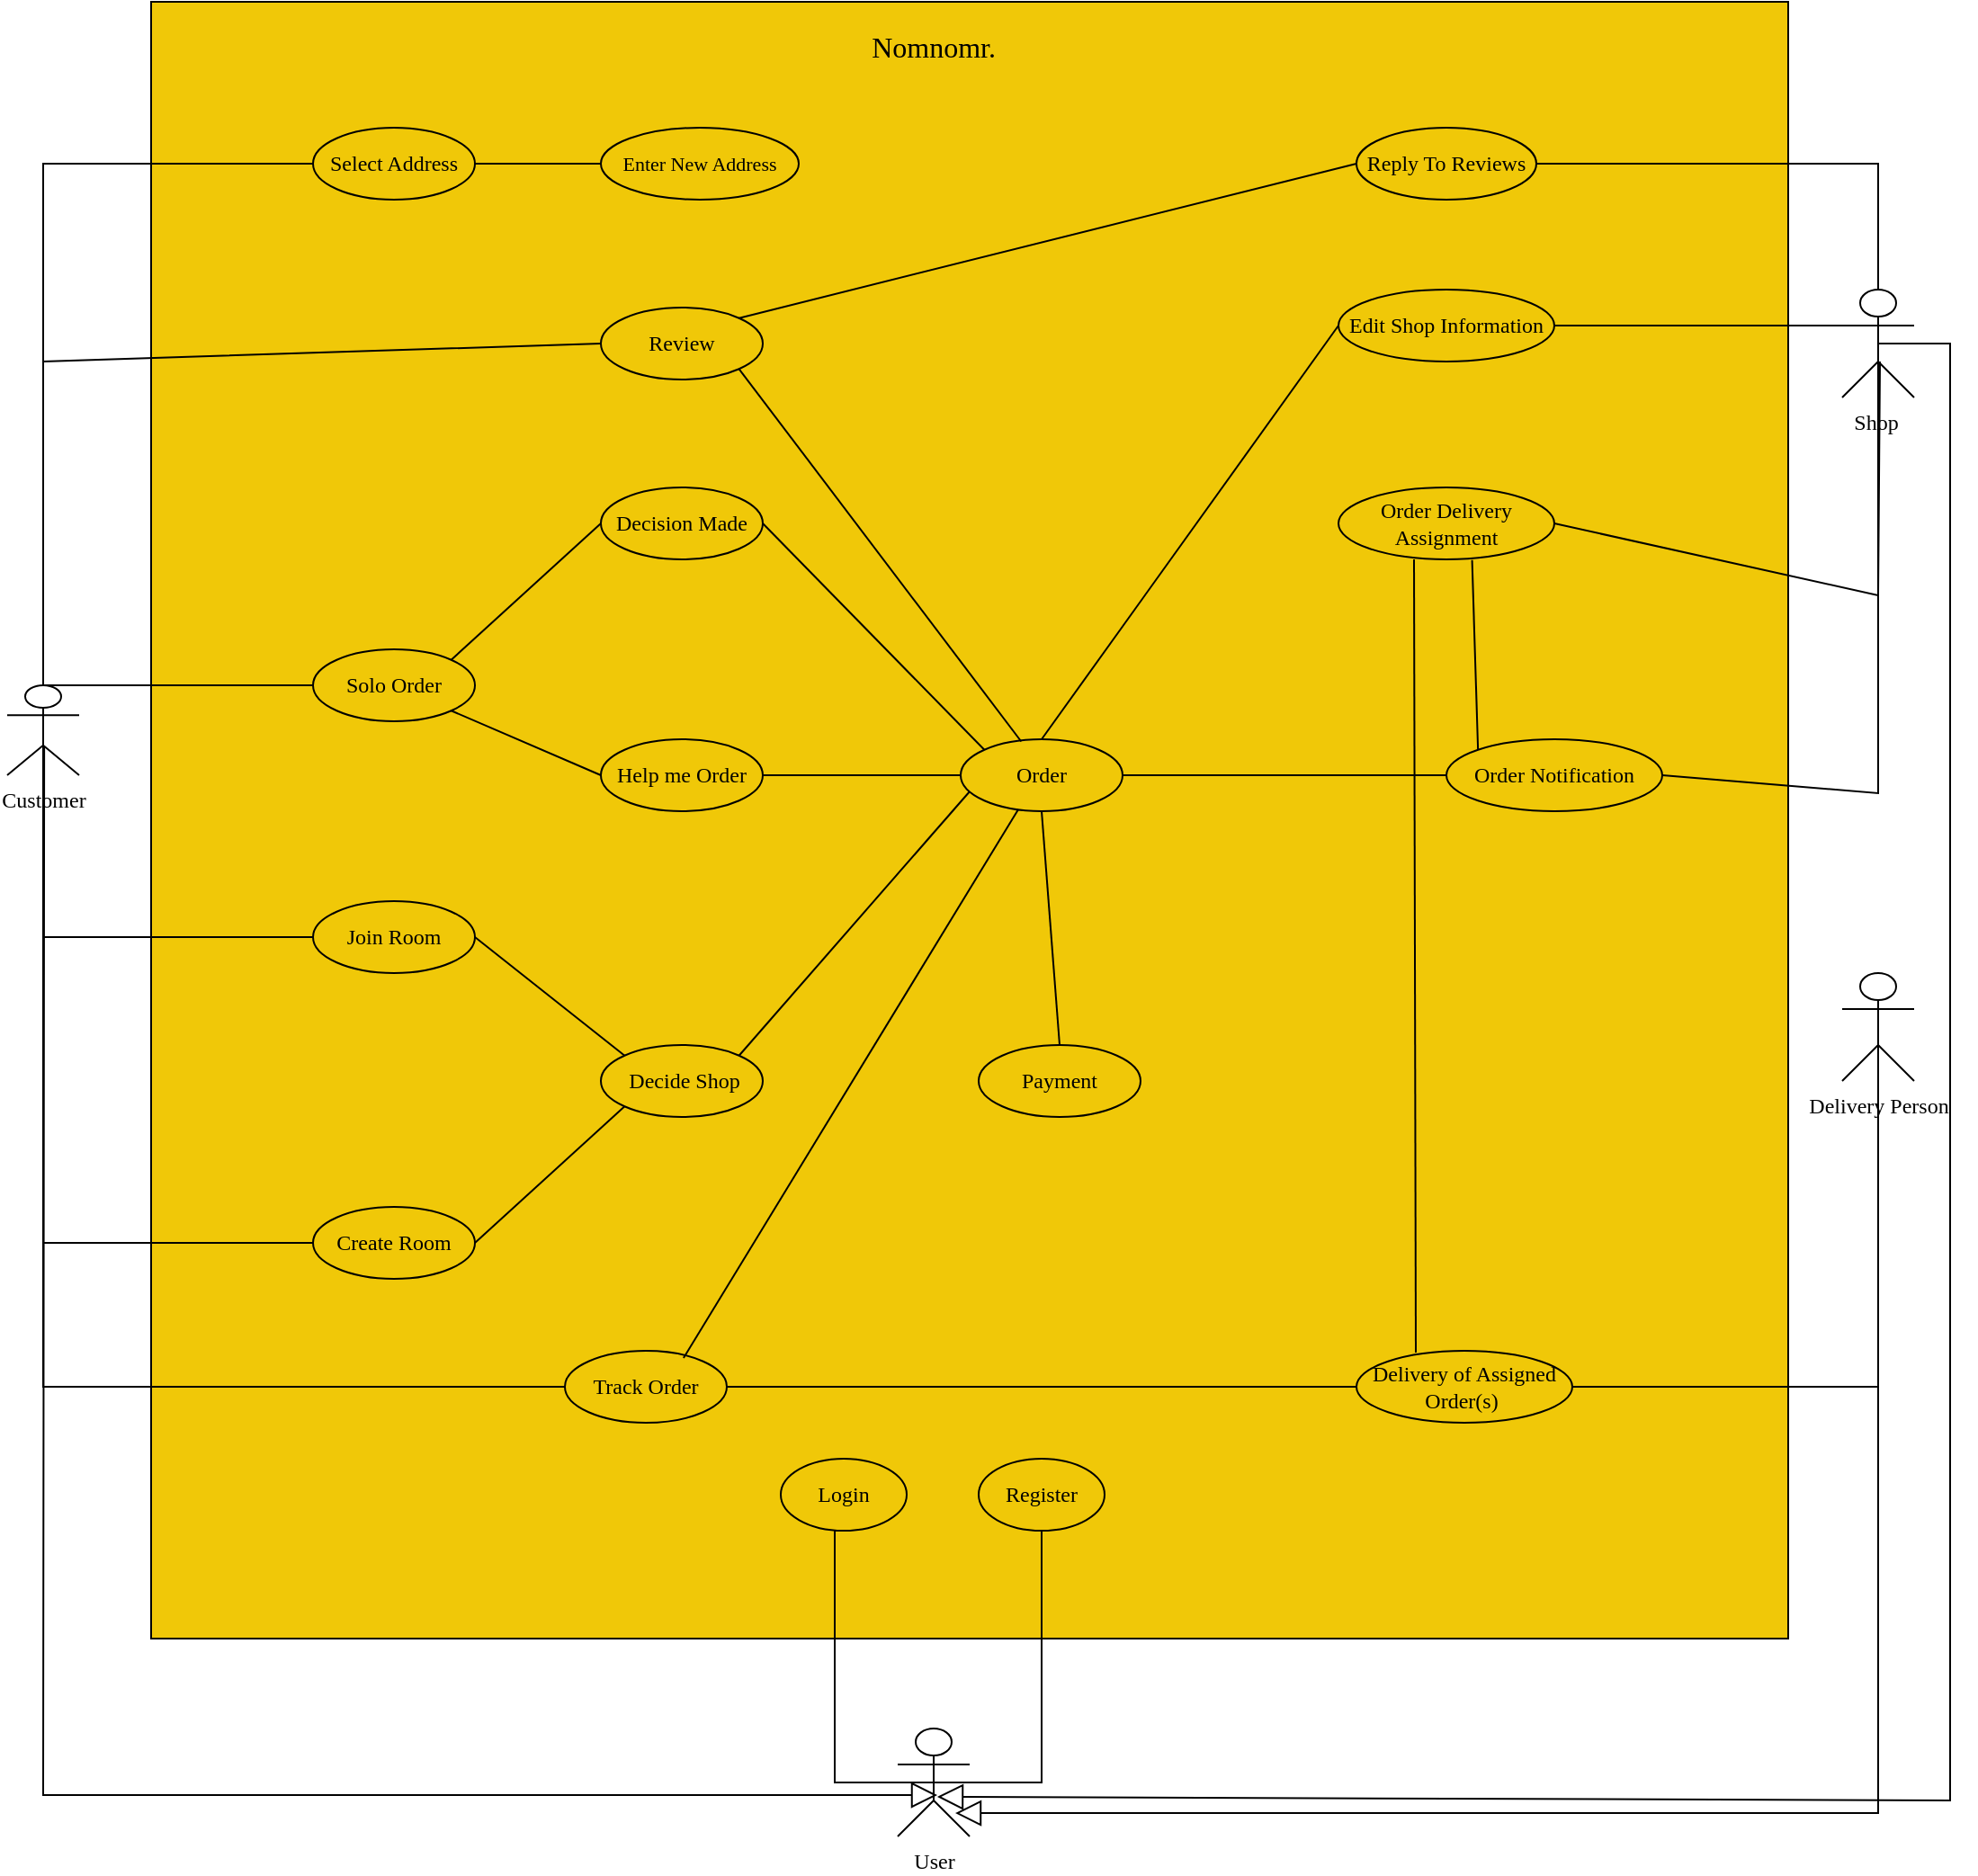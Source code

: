 <mxfile version="17.5.0" type="device"><diagram id="2VhmybCiJ_VsvhxoTUYu" name="Page-1"><mxGraphModel dx="2534" dy="1252" grid="1" gridSize="10" guides="1" tooltips="1" connect="1" arrows="1" fold="1" page="1" pageScale="1" pageWidth="850" pageHeight="1100" math="0" shadow="0"><root><mxCell id="0"/><mxCell id="1" parent="0"/><mxCell id="WKwVOLJDym8UCnrTxaul-4" value="" style="whiteSpace=wrap;html=1;aspect=fixed;fillColor=#F0C808;" parent="1" vertex="1"><mxGeometry x="20" width="910" height="910" as="geometry"/></mxCell><mxCell id="WKwVOLJDym8UCnrTxaul-5" value="Nomnomr." style="text;html=1;strokeColor=none;fillColor=none;align=center;verticalAlign=middle;whiteSpace=wrap;rounded=0;fontFamily=Times New Roman;fontSize=16;" parent="1" vertex="1"><mxGeometry x="425" y="10" width="60" height="30" as="geometry"/></mxCell><mxCell id="WKwVOLJDym8UCnrTxaul-6" value="Customer" style="shape=umlActor;html=1;verticalLabelPosition=bottom;verticalAlign=top;align=center;fillColor=none;fontFamily=Times New Roman;" parent="1" vertex="1"><mxGeometry x="-60" y="380" width="40" height="50" as="geometry"/></mxCell><mxCell id="WKwVOLJDym8UCnrTxaul-7" value="Shop&amp;nbsp;" style="shape=umlActor;html=1;verticalLabelPosition=bottom;verticalAlign=top;align=center;fillColor=none;fontFamily=Times New Roman;" parent="1" vertex="1"><mxGeometry x="960" y="160" width="40" height="60" as="geometry"/></mxCell><mxCell id="WKwVOLJDym8UCnrTxaul-8" value="Delivery Person" style="shape=umlActor;html=1;verticalLabelPosition=bottom;verticalAlign=top;align=center;fillColor=none;fontFamily=Times New Roman;" parent="1" vertex="1"><mxGeometry x="960" y="540" width="40" height="60" as="geometry"/></mxCell><mxCell id="WKwVOLJDym8UCnrTxaul-9" value="User" style="shape=umlActor;html=1;verticalLabelPosition=bottom;verticalAlign=top;align=center;fillColor=none;fontFamily=Times New Roman;" parent="1" vertex="1"><mxGeometry x="435" y="960" width="40" height="60" as="geometry"/></mxCell><mxCell id="WKwVOLJDym8UCnrTxaul-16" value="Select Address" style="ellipse;whiteSpace=wrap;html=1;fillColor=none;fontFamily=Times New Roman;" parent="1" vertex="1"><mxGeometry x="110" y="70" width="90" height="40" as="geometry"/></mxCell><mxCell id="WKwVOLJDym8UCnrTxaul-17" value="Enter New Address" style="ellipse;whiteSpace=wrap;html=1;fillColor=none;fontFamily=Times New Roman;fontSize=11;" parent="1" vertex="1"><mxGeometry x="270" y="70" width="110" height="40" as="geometry"/></mxCell><mxCell id="WKwVOLJDym8UCnrTxaul-18" value="" style="edgeStyle=none;html=1;endArrow=none;verticalAlign=bottom;rounded=0;exitX=0.5;exitY=0;exitDx=0;exitDy=0;exitPerimeter=0;entryX=0;entryY=0.5;entryDx=0;entryDy=0;" parent="1" source="WKwVOLJDym8UCnrTxaul-6" target="WKwVOLJDym8UCnrTxaul-16" edge="1"><mxGeometry width="160" relative="1" as="geometry"><mxPoint x="220" y="350" as="sourcePoint"/><mxPoint x="380" y="350" as="targetPoint"/><Array as="points"><mxPoint x="-40" y="90"/></Array></mxGeometry></mxCell><mxCell id="WKwVOLJDym8UCnrTxaul-21" value="" style="edgeStyle=none;html=1;endArrow=none;verticalAlign=bottom;rounded=0;exitX=1;exitY=0.5;exitDx=0;exitDy=0;entryX=0;entryY=0.5;entryDx=0;entryDy=0;" parent="1" source="WKwVOLJDym8UCnrTxaul-16" target="WKwVOLJDym8UCnrTxaul-17" edge="1"><mxGeometry width="160" relative="1" as="geometry"><mxPoint x="-100" y="180" as="sourcePoint"/><mxPoint x="60" y="-80" as="targetPoint"/><Array as="points"/></mxGeometry></mxCell><mxCell id="WKwVOLJDym8UCnrTxaul-22" value="Solo Order" style="ellipse;whiteSpace=wrap;html=1;fillColor=none;fontFamily=Times New Roman;fontSize=12;" parent="1" vertex="1"><mxGeometry x="110" y="360" width="90" height="40" as="geometry"/></mxCell><mxCell id="WKwVOLJDym8UCnrTxaul-23" value="" style="edgeStyle=none;html=1;endArrow=none;verticalAlign=bottom;rounded=0;exitX=0.5;exitY=0;exitDx=0;exitDy=0;exitPerimeter=0;entryX=0;entryY=0.5;entryDx=0;entryDy=0;" parent="1" source="WKwVOLJDym8UCnrTxaul-6" target="WKwVOLJDym8UCnrTxaul-22" edge="1"><mxGeometry width="160" relative="1" as="geometry"><mxPoint x="210" y="350" as="sourcePoint"/><mxPoint x="370" y="350" as="targetPoint"/><Array as="points"/></mxGeometry></mxCell><mxCell id="WKwVOLJDym8UCnrTxaul-25" value="Decision Made" style="ellipse;whiteSpace=wrap;html=1;fillColor=none;fontFamily=Times New Roman;fontSize=12;" parent="1" vertex="1"><mxGeometry x="270" y="270" width="90" height="40" as="geometry"/></mxCell><mxCell id="WKwVOLJDym8UCnrTxaul-26" value="Help me Order" style="ellipse;whiteSpace=wrap;html=1;fillColor=none;fontFamily=Times New Roman;fontSize=12;" parent="1" vertex="1"><mxGeometry x="270" y="410" width="90" height="40" as="geometry"/></mxCell><mxCell id="WKwVOLJDym8UCnrTxaul-27" value="" style="edgeStyle=none;html=1;endArrow=none;verticalAlign=bottom;rounded=0;exitX=1;exitY=0;exitDx=0;exitDy=0;entryX=0;entryY=0.5;entryDx=0;entryDy=0;" parent="1" source="WKwVOLJDym8UCnrTxaul-22" target="WKwVOLJDym8UCnrTxaul-25" edge="1"><mxGeometry width="160" relative="1" as="geometry"><mxPoint x="220" y="130" as="sourcePoint"/><mxPoint x="280" y="130" as="targetPoint"/><Array as="points"/></mxGeometry></mxCell><mxCell id="WKwVOLJDym8UCnrTxaul-28" value="" style="edgeStyle=none;html=1;endArrow=none;verticalAlign=bottom;rounded=0;entryX=0;entryY=0.5;entryDx=0;entryDy=0;exitX=1;exitY=1;exitDx=0;exitDy=0;" parent="1" source="WKwVOLJDym8UCnrTxaul-22" target="WKwVOLJDym8UCnrTxaul-26" edge="1"><mxGeometry width="160" relative="1" as="geometry"><mxPoint x="220" y="410" as="sourcePoint"/><mxPoint x="290" y="340" as="targetPoint"/><Array as="points"/></mxGeometry></mxCell><mxCell id="WKwVOLJDym8UCnrTxaul-29" value="Order" style="ellipse;whiteSpace=wrap;html=1;fillColor=none;fontFamily=Times New Roman;" parent="1" vertex="1"><mxGeometry x="470" y="410" width="90" height="40" as="geometry"/></mxCell><mxCell id="WKwVOLJDym8UCnrTxaul-30" value="Track Order" style="ellipse;whiteSpace=wrap;html=1;fillColor=none;fontFamily=Times New Roman;" parent="1" vertex="1"><mxGeometry x="250" y="750" width="90" height="40" as="geometry"/></mxCell><mxCell id="WKwVOLJDym8UCnrTxaul-31" value="" style="edgeStyle=none;html=1;endArrow=none;verticalAlign=bottom;rounded=0;exitX=0.5;exitY=0.663;exitDx=0;exitDy=0;exitPerimeter=0;entryX=0;entryY=0.5;entryDx=0;entryDy=0;" parent="1" source="WKwVOLJDym8UCnrTxaul-6" target="WKwVOLJDym8UCnrTxaul-30" edge="1"><mxGeometry width="160" relative="1" as="geometry"><mxPoint x="-10" y="410" as="sourcePoint"/><mxPoint x="130" y="410" as="targetPoint"/><Array as="points"><mxPoint x="-40" y="770"/></Array></mxGeometry></mxCell><mxCell id="WKwVOLJDym8UCnrTxaul-33" value="" style="edgeStyle=none;html=1;endArrow=none;verticalAlign=bottom;rounded=0;entryX=1;entryY=0.5;entryDx=0;entryDy=0;exitX=0;exitY=0.5;exitDx=0;exitDy=0;" parent="1" source="WKwVOLJDym8UCnrTxaul-29" target="WKwVOLJDym8UCnrTxaul-26" edge="1"><mxGeometry width="160" relative="1" as="geometry"><mxPoint x="560" y="390" as="sourcePoint"/><mxPoint x="300" y="480" as="targetPoint"/><Array as="points"/></mxGeometry></mxCell><mxCell id="WKwVOLJDym8UCnrTxaul-34" value="" style="edgeStyle=none;html=1;endArrow=none;verticalAlign=bottom;rounded=0;entryX=0;entryY=0;entryDx=0;entryDy=0;exitX=1;exitY=0.5;exitDx=0;exitDy=0;" parent="1" source="WKwVOLJDym8UCnrTxaul-25" target="WKwVOLJDym8UCnrTxaul-29" edge="1"><mxGeometry width="160" relative="1" as="geometry"><mxPoint x="570" y="390" as="sourcePoint"/><mxPoint x="390" y="480" as="targetPoint"/><Array as="points"/></mxGeometry></mxCell><mxCell id="WKwVOLJDym8UCnrTxaul-35" value="Join Room" style="ellipse;whiteSpace=wrap;html=1;fillColor=none;fontFamily=Times New Roman;" parent="1" vertex="1"><mxGeometry x="110" y="500" width="90" height="40" as="geometry"/></mxCell><mxCell id="WKwVOLJDym8UCnrTxaul-36" value="Create Room" style="ellipse;whiteSpace=wrap;html=1;fillColor=none;fontFamily=Times New Roman;" parent="1" vertex="1"><mxGeometry x="110" y="670" width="90" height="40" as="geometry"/></mxCell><mxCell id="WKwVOLJDym8UCnrTxaul-37" value="&amp;nbsp;Decide Shop" style="ellipse;whiteSpace=wrap;html=1;fillColor=none;fontFamily=Times New Roman;" parent="1" vertex="1"><mxGeometry x="270" y="580" width="90" height="40" as="geometry"/></mxCell><mxCell id="WKwVOLJDym8UCnrTxaul-38" value="" style="edgeStyle=none;html=1;endArrow=none;verticalAlign=bottom;rounded=0;entryX=0;entryY=0.5;entryDx=0;entryDy=0;exitX=0.5;exitY=0.65;exitDx=0;exitDy=0;exitPerimeter=0;" parent="1" source="WKwVOLJDym8UCnrTxaul-6" target="WKwVOLJDym8UCnrTxaul-36" edge="1"><mxGeometry width="160" relative="1" as="geometry"><mxPoint x="-30" y="440" as="sourcePoint"/><mxPoint x="100" y="810" as="targetPoint"/><Array as="points"><mxPoint x="-40" y="690"/></Array></mxGeometry></mxCell><mxCell id="WKwVOLJDym8UCnrTxaul-39" value="" style="edgeStyle=none;html=1;endArrow=none;verticalAlign=bottom;rounded=0;entryX=0;entryY=0.5;entryDx=0;entryDy=0;exitX=0.5;exitY=0.651;exitDx=0;exitDy=0;exitPerimeter=0;" parent="1" source="WKwVOLJDym8UCnrTxaul-6" target="WKwVOLJDym8UCnrTxaul-35" edge="1"><mxGeometry width="160" relative="1" as="geometry"><mxPoint x="-30" y="429" as="sourcePoint"/><mxPoint x="100" y="700" as="targetPoint"/><Array as="points"><mxPoint x="-40" y="520"/></Array></mxGeometry></mxCell><mxCell id="WKwVOLJDym8UCnrTxaul-40" value="" style="edgeStyle=none;html=1;endArrow=none;verticalAlign=bottom;rounded=0;entryX=0;entryY=0;entryDx=0;entryDy=0;exitX=1;exitY=0.5;exitDx=0;exitDy=0;" parent="1" source="WKwVOLJDym8UCnrTxaul-35" target="WKwVOLJDym8UCnrTxaul-37" edge="1"><mxGeometry width="160" relative="1" as="geometry"><mxPoint x="218.02" y="418" as="sourcePoint"/><mxPoint x="300" y="480" as="targetPoint"/><Array as="points"/></mxGeometry></mxCell><mxCell id="WKwVOLJDym8UCnrTxaul-41" value="" style="edgeStyle=none;html=1;endArrow=none;verticalAlign=bottom;rounded=0;entryX=0;entryY=1;entryDx=0;entryDy=0;exitX=1;exitY=0.5;exitDx=0;exitDy=0;" parent="1" source="WKwVOLJDym8UCnrTxaul-36" target="WKwVOLJDym8UCnrTxaul-37" edge="1"><mxGeometry width="160" relative="1" as="geometry"><mxPoint x="190" y="620" as="sourcePoint"/><mxPoint x="270" y="660" as="targetPoint"/><Array as="points"/></mxGeometry></mxCell><mxCell id="WKwVOLJDym8UCnrTxaul-42" value="" style="edgeStyle=none;html=1;endArrow=none;verticalAlign=bottom;rounded=0;entryX=1;entryY=0;entryDx=0;entryDy=0;exitX=0.056;exitY=0.725;exitDx=0;exitDy=0;exitPerimeter=0;" parent="1" source="WKwVOLJDym8UCnrTxaul-29" target="WKwVOLJDym8UCnrTxaul-37" edge="1"><mxGeometry width="160" relative="1" as="geometry"><mxPoint x="583.18" y="404.142" as="sourcePoint"/><mxPoint x="390" y="480" as="targetPoint"/><Array as="points"/></mxGeometry></mxCell><mxCell id="WKwVOLJDym8UCnrTxaul-43" value="Review" style="ellipse;whiteSpace=wrap;html=1;fillColor=none;fontFamily=Times New Roman;" parent="1" vertex="1"><mxGeometry x="270" y="170" width="90" height="40" as="geometry"/></mxCell><mxCell id="WKwVOLJDym8UCnrTxaul-44" value="" style="edgeStyle=none;html=1;endArrow=none;verticalAlign=bottom;rounded=0;exitX=0.5;exitY=0;exitDx=0;exitDy=0;exitPerimeter=0;entryX=0;entryY=0.5;entryDx=0;entryDy=0;" parent="1" source="WKwVOLJDym8UCnrTxaul-6" target="WKwVOLJDym8UCnrTxaul-43" edge="1"><mxGeometry width="160" relative="1" as="geometry"><mxPoint x="-10" y="410" as="sourcePoint"/><mxPoint x="130" y="410" as="targetPoint"/><Array as="points"><mxPoint x="-40" y="200"/></Array></mxGeometry></mxCell><mxCell id="WKwVOLJDym8UCnrTxaul-45" value="" style="edgeStyle=none;html=1;endArrow=none;verticalAlign=bottom;rounded=0;entryX=0.733;entryY=0.1;entryDx=0;entryDy=0;exitX=0.356;exitY=0.975;exitDx=0;exitDy=0;exitPerimeter=0;entryPerimeter=0;" parent="1" source="WKwVOLJDym8UCnrTxaul-29" target="WKwVOLJDym8UCnrTxaul-30" edge="1"><mxGeometry width="160" relative="1" as="geometry"><mxPoint x="521.96" y="418" as="sourcePoint"/><mxPoint x="360" y="660" as="targetPoint"/><Array as="points"/></mxGeometry></mxCell><mxCell id="WKwVOLJDym8UCnrTxaul-46" value="Login" style="ellipse;whiteSpace=wrap;html=1;fillColor=none;fontFamily=Times New Roman;" parent="1" vertex="1"><mxGeometry x="370" y="810" width="70" height="40" as="geometry"/></mxCell><mxCell id="WKwVOLJDym8UCnrTxaul-47" value="Register" style="ellipse;whiteSpace=wrap;html=1;fillColor=none;fontFamily=Times New Roman;" parent="1" vertex="1"><mxGeometry x="480" y="810" width="70" height="40" as="geometry"/></mxCell><mxCell id="WKwVOLJDym8UCnrTxaul-49" value="" style="edgeStyle=none;html=1;endArrow=none;verticalAlign=bottom;rounded=0;entryX=0.5;entryY=1;entryDx=0;entryDy=0;exitX=0.5;exitY=0.5;exitDx=0;exitDy=0;exitPerimeter=0;" parent="1" source="WKwVOLJDym8UCnrTxaul-9" target="WKwVOLJDym8UCnrTxaul-46" edge="1"><mxGeometry width="160" relative="1" as="geometry"><mxPoint x="-30" y="429" as="sourcePoint"/><mxPoint x="100" y="700" as="targetPoint"/><Array as="points"><mxPoint x="400" y="990"/><mxPoint x="400" y="850"/></Array></mxGeometry></mxCell><mxCell id="WKwVOLJDym8UCnrTxaul-50" value="" style="edgeStyle=none;html=1;endArrow=none;verticalAlign=bottom;rounded=0;entryX=0.5;entryY=1;entryDx=0;entryDy=0;exitX=0.5;exitY=0.5;exitDx=0;exitDy=0;exitPerimeter=0;" parent="1" source="WKwVOLJDym8UCnrTxaul-9" target="WKwVOLJDym8UCnrTxaul-47" edge="1"><mxGeometry width="160" relative="1" as="geometry"><mxPoint x="465" y="1000" as="sourcePoint"/><mxPoint x="415" y="860" as="targetPoint"/><Array as="points"><mxPoint x="515" y="990"/></Array></mxGeometry></mxCell><mxCell id="WKwVOLJDym8UCnrTxaul-51" value="Payment" style="ellipse;whiteSpace=wrap;html=1;fillColor=none;fontFamily=Times New Roman;" parent="1" vertex="1"><mxGeometry x="480" y="580" width="90" height="40" as="geometry"/></mxCell><mxCell id="WKwVOLJDym8UCnrTxaul-52" value="" style="edgeStyle=none;html=1;endArrow=none;verticalAlign=bottom;rounded=0;entryX=0.5;entryY=0;entryDx=0;entryDy=0;exitX=0.5;exitY=1;exitDx=0;exitDy=0;" parent="1" source="WKwVOLJDym8UCnrTxaul-29" target="WKwVOLJDym8UCnrTxaul-51" edge="1"><mxGeometry width="160" relative="1" as="geometry"><mxPoint x="513.18" y="414.142" as="sourcePoint"/><mxPoint x="390" y="480" as="targetPoint"/><Array as="points"/></mxGeometry></mxCell><mxCell id="WKwVOLJDym8UCnrTxaul-53" value="" style="edgeStyle=none;html=1;endArrow=none;verticalAlign=bottom;rounded=0;exitX=1;exitY=1;exitDx=0;exitDy=0;entryX=0.374;entryY=0.031;entryDx=0;entryDy=0;entryPerimeter=0;" parent="1" source="WKwVOLJDym8UCnrTxaul-43" target="WKwVOLJDym8UCnrTxaul-29" edge="1"><mxGeometry width="160" relative="1" as="geometry"><mxPoint x="370" y="290" as="sourcePoint"/><mxPoint x="515" y="413" as="targetPoint"/><Array as="points"/></mxGeometry></mxCell><mxCell id="WKwVOLJDym8UCnrTxaul-54" value="Reply To Reviews" style="ellipse;whiteSpace=wrap;html=1;fillColor=none;fontFamily=Times New Roman;" parent="1" vertex="1"><mxGeometry x="690" y="70" width="100" height="40" as="geometry"/></mxCell><mxCell id="WKwVOLJDym8UCnrTxaul-55" value="" style="edgeStyle=none;html=1;endArrow=none;verticalAlign=bottom;rounded=0;entryX=0.5;entryY=0;entryDx=0;entryDy=0;exitX=1;exitY=0.5;exitDx=0;exitDy=0;entryPerimeter=0;" parent="1" source="WKwVOLJDym8UCnrTxaul-54" target="WKwVOLJDym8UCnrTxaul-7" edge="1"><mxGeometry width="160" relative="1" as="geometry"><mxPoint x="380" y="210" as="sourcePoint"/><mxPoint x="520.96" y="422" as="targetPoint"/><Array as="points"><mxPoint x="980" y="90"/></Array></mxGeometry></mxCell><mxCell id="WKwVOLJDym8UCnrTxaul-56" value="Edit Shop Information" style="ellipse;whiteSpace=wrap;html=1;fillColor=none;fontFamily=Times New Roman;" parent="1" vertex="1"><mxGeometry x="680" y="160" width="120" height="40" as="geometry"/></mxCell><mxCell id="WKwVOLJDym8UCnrTxaul-57" value="" style="edgeStyle=none;html=1;endArrow=none;verticalAlign=bottom;rounded=0;exitX=1;exitY=0.5;exitDx=0;exitDy=0;" parent="1" source="WKwVOLJDym8UCnrTxaul-56" edge="1"><mxGeometry width="160" relative="1" as="geometry"><mxPoint x="830" y="110" as="sourcePoint"/><mxPoint x="980" y="180" as="targetPoint"/><Array as="points"/></mxGeometry></mxCell><mxCell id="WKwVOLJDym8UCnrTxaul-58" value="" style="edgeStyle=none;html=1;endArrow=none;verticalAlign=bottom;rounded=0;entryX=0;entryY=0.5;entryDx=0;entryDy=0;exitX=1;exitY=0;exitDx=0;exitDy=0;" parent="1" source="WKwVOLJDym8UCnrTxaul-43" target="WKwVOLJDym8UCnrTxaul-54" edge="1"><mxGeometry width="160" relative="1" as="geometry"><mxPoint x="380" y="210" as="sourcePoint"/><mxPoint x="520.96" y="422" as="targetPoint"/><Array as="points"/></mxGeometry></mxCell><mxCell id="WKwVOLJDym8UCnrTxaul-59" value="" style="edgeStyle=none;html=1;endArrow=none;verticalAlign=bottom;rounded=0;entryX=0;entryY=0.5;entryDx=0;entryDy=0;exitX=0.5;exitY=0;exitDx=0;exitDy=0;" parent="1" source="WKwVOLJDym8UCnrTxaul-29" target="WKwVOLJDym8UCnrTxaul-56" edge="1"><mxGeometry width="160" relative="1" as="geometry"><mxPoint x="380" y="210" as="sourcePoint"/><mxPoint x="730" y="110" as="targetPoint"/><Array as="points"/></mxGeometry></mxCell><mxCell id="WKwVOLJDym8UCnrTxaul-60" value="Order Delivery Assignment" style="ellipse;whiteSpace=wrap;html=1;fillColor=none;fontFamily=Times New Roman;" parent="1" vertex="1"><mxGeometry x="680" y="270" width="120" height="40" as="geometry"/></mxCell><mxCell id="WKwVOLJDym8UCnrTxaul-61" value="" style="edgeStyle=none;html=1;endArrow=none;verticalAlign=bottom;rounded=0;exitX=1;exitY=0.5;exitDx=0;exitDy=0;entryX=0.525;entryY=0.667;entryDx=0;entryDy=0;entryPerimeter=0;" parent="1" source="WKwVOLJDym8UCnrTxaul-60" target="WKwVOLJDym8UCnrTxaul-7" edge="1"><mxGeometry width="160" relative="1" as="geometry"><mxPoint x="830" y="190" as="sourcePoint"/><mxPoint x="1030" y="190" as="targetPoint"/><Array as="points"><mxPoint x="980" y="330"/></Array></mxGeometry></mxCell><mxCell id="WKwVOLJDym8UCnrTxaul-62" value="" style="edgeStyle=none;html=1;endArrow=none;verticalAlign=bottom;rounded=0;entryX=0.619;entryY=1.009;entryDx=0;entryDy=0;exitX=0;exitY=0;exitDx=0;exitDy=0;entryPerimeter=0;" parent="1" source="WKwVOLJDym8UCnrTxaul-63" target="WKwVOLJDym8UCnrTxaul-60" edge="1"><mxGeometry width="160" relative="1" as="geometry"><mxPoint x="535" y="420" as="sourcePoint"/><mxPoint x="710" y="190" as="targetPoint"/><Array as="points"/></mxGeometry></mxCell><mxCell id="WKwVOLJDym8UCnrTxaul-63" value="Order Notification" style="ellipse;whiteSpace=wrap;html=1;fillColor=none;fontFamily=Times New Roman;" parent="1" vertex="1"><mxGeometry x="740" y="410" width="120" height="40" as="geometry"/></mxCell><mxCell id="WKwVOLJDym8UCnrTxaul-64" value="" style="edgeStyle=none;html=1;endArrow=none;verticalAlign=bottom;rounded=0;exitX=1;exitY=0.5;exitDx=0;exitDy=0;" parent="1" source="WKwVOLJDym8UCnrTxaul-63" edge="1"><mxGeometry width="160" relative="1" as="geometry"><mxPoint x="830" y="340" as="sourcePoint"/><mxPoint x="980" y="200" as="targetPoint"/><Array as="points"><mxPoint x="980" y="440"/></Array></mxGeometry></mxCell><mxCell id="WKwVOLJDym8UCnrTxaul-65" value="" style="edgeStyle=none;html=1;endArrow=none;verticalAlign=bottom;rounded=0;entryX=0;entryY=0.5;entryDx=0;entryDy=0;exitX=1;exitY=0.5;exitDx=0;exitDy=0;" parent="1" source="WKwVOLJDym8UCnrTxaul-29" target="WKwVOLJDym8UCnrTxaul-63" edge="1"><mxGeometry width="160" relative="1" as="geometry"><mxPoint x="566.82" y="425.858" as="sourcePoint"/><mxPoint x="710" y="340" as="targetPoint"/><Array as="points"/></mxGeometry></mxCell><mxCell id="WKwVOLJDym8UCnrTxaul-66" value="Delivery of Assigned Order(s)&amp;nbsp;" style="ellipse;whiteSpace=wrap;html=1;fillColor=none;fontFamily=Times New Roman;" parent="1" vertex="1"><mxGeometry x="690" y="750" width="120" height="40" as="geometry"/></mxCell><mxCell id="WKwVOLJDym8UCnrTxaul-67" value="" style="edgeStyle=none;html=1;endArrow=none;verticalAlign=bottom;rounded=0;entryX=1;entryY=0.5;entryDx=0;entryDy=0;exitX=0;exitY=0.5;exitDx=0;exitDy=0;" parent="1" source="WKwVOLJDym8UCnrTxaul-66" target="WKwVOLJDym8UCnrTxaul-30" edge="1"><mxGeometry width="160" relative="1" as="geometry"><mxPoint x="522.04" y="459" as="sourcePoint"/><mxPoint x="347.03" y="784" as="targetPoint"/><Array as="points"/></mxGeometry></mxCell><mxCell id="WKwVOLJDym8UCnrTxaul-68" value="" style="edgeStyle=none;html=1;endArrow=none;verticalAlign=bottom;rounded=0;entryX=1;entryY=0.5;entryDx=0;entryDy=0;exitX=0.5;exitY=0.5;exitDx=0;exitDy=0;exitPerimeter=0;" parent="1" source="WKwVOLJDym8UCnrTxaul-8" target="WKwVOLJDym8UCnrTxaul-66" edge="1"><mxGeometry width="160" relative="1" as="geometry"><mxPoint x="690" y="580" as="sourcePoint"/><mxPoint x="350" y="790" as="targetPoint"/><Array as="points"><mxPoint x="980" y="770"/></Array></mxGeometry></mxCell><mxCell id="WKwVOLJDym8UCnrTxaul-69" value="" style="edgeStyle=none;html=1;endArrow=none;verticalAlign=bottom;rounded=0;entryX=0.35;entryY=1;entryDx=0;entryDy=0;exitX=0.275;exitY=0.025;exitDx=0;exitDy=0;exitPerimeter=0;entryPerimeter=0;" parent="1" source="WKwVOLJDym8UCnrTxaul-66" target="WKwVOLJDym8UCnrTxaul-60" edge="1"><mxGeometry width="160" relative="1" as="geometry"><mxPoint x="825.96" y="430" as="sourcePoint"/><mxPoint x="740" y="360" as="targetPoint"/><Array as="points"/></mxGeometry></mxCell><mxCell id="WKwVOLJDym8UCnrTxaul-70" value="" style="edgeStyle=none;html=1;endArrow=block;endFill=0;endSize=12;verticalAlign=bottom;rounded=0;fontFamily=Times New Roman;fontSize=12;entryX=0.55;entryY=0.617;entryDx=0;entryDy=0;entryPerimeter=0;exitX=0.514;exitY=0.686;exitDx=0;exitDy=0;exitPerimeter=0;" parent="1" source="WKwVOLJDym8UCnrTxaul-6" target="WKwVOLJDym8UCnrTxaul-9" edge="1"><mxGeometry width="160" relative="1" as="geometry"><mxPoint x="-40" y="410" as="sourcePoint"/><mxPoint x="450" y="500" as="targetPoint"/><Array as="points"><mxPoint x="-40" y="997"/></Array></mxGeometry></mxCell><mxCell id="WKwVOLJDym8UCnrTxaul-71" value="" style="edgeStyle=none;html=1;endArrow=block;endFill=0;endSize=12;verticalAlign=bottom;rounded=0;fontFamily=Times New Roman;fontSize=12;exitX=0.5;exitY=0.733;exitDx=0;exitDy=0;exitPerimeter=0;entryX=0.55;entryY=0.617;entryDx=0;entryDy=0;entryPerimeter=0;" parent="1" source="WKwVOLJDym8UCnrTxaul-8" edge="1"><mxGeometry width="160" relative="1" as="geometry"><mxPoint x="-31" y="432" as="sourcePoint"/><mxPoint x="467" y="1007.02" as="targetPoint"/><Array as="points"><mxPoint x="980" y="1007"/></Array></mxGeometry></mxCell><mxCell id="WKwVOLJDym8UCnrTxaul-72" value="" style="edgeStyle=none;html=1;endArrow=block;endFill=0;endSize=12;verticalAlign=bottom;rounded=0;fontFamily=Times New Roman;fontSize=12;exitX=0.5;exitY=0.5;exitDx=0;exitDy=0;exitPerimeter=0;entryX=0.55;entryY=0.633;entryDx=0;entryDy=0;entryPerimeter=0;" parent="1" source="WKwVOLJDym8UCnrTxaul-7" edge="1" target="WKwVOLJDym8UCnrTxaul-9"><mxGeometry width="160" relative="1" as="geometry"><mxPoint x="990" y="593.98" as="sourcePoint"/><mxPoint x="477" y="1017.02" as="targetPoint"/><Array as="points"><mxPoint x="1020" y="190"/><mxPoint x="1020" y="380"/><mxPoint x="1020" y="1000"/></Array></mxGeometry></mxCell></root></mxGraphModel></diagram></mxfile>